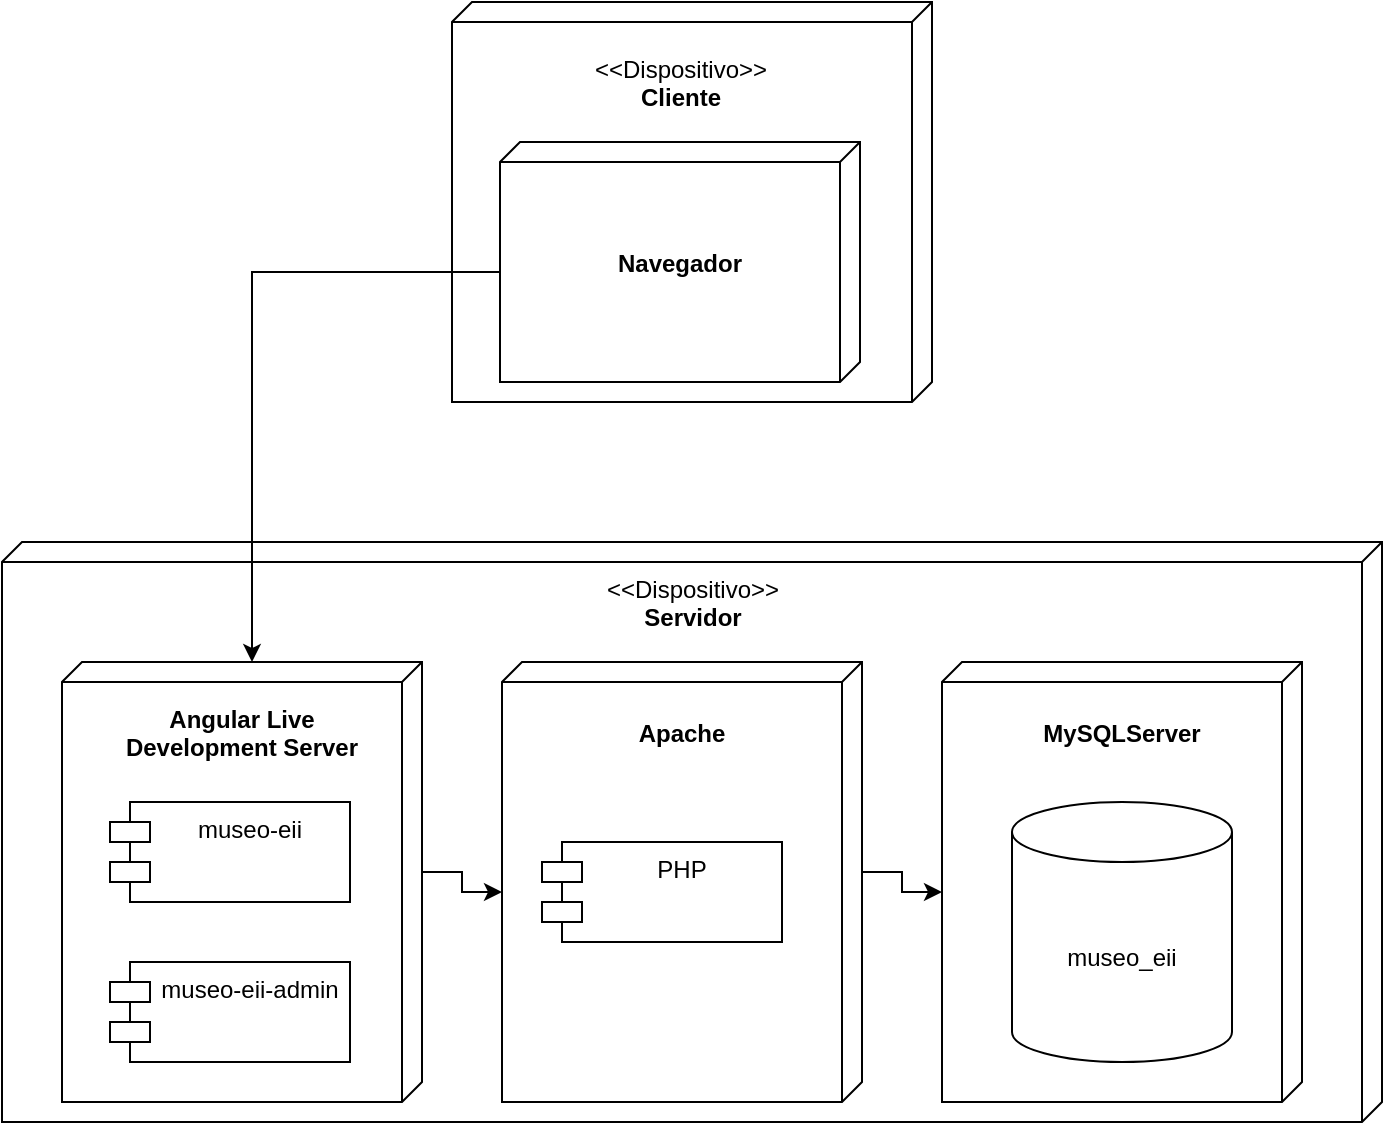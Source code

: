<mxfile version="19.0.1" type="device"><diagram id="uEbSRmO5uNUF6l8D2HPX" name="Page-1"><mxGraphModel dx="774" dy="723" grid="1" gridSize="10" guides="1" tooltips="1" connect="1" arrows="1" fold="1" page="1" pageScale="1" pageWidth="827" pageHeight="1169" math="0" shadow="0"><root><mxCell id="0"/><mxCell id="1" parent="0"/><mxCell id="BkPSjv3q6Q-VSFulsooV-5" value="" style="verticalAlign=top;align=left;spacingTop=8;spacingLeft=2;spacingRight=12;shape=cube;size=10;direction=south;fontStyle=4;html=1;" vertex="1" parent="1"><mxGeometry x="75" y="310" width="690" height="290" as="geometry"/></mxCell><mxCell id="BkPSjv3q6Q-VSFulsooV-1" value="" style="verticalAlign=top;align=left;spacingTop=8;spacingLeft=2;spacingRight=12;shape=cube;size=10;direction=south;fontStyle=4;html=1;" vertex="1" parent="1"><mxGeometry x="300" y="40" width="240" height="200" as="geometry"/></mxCell><mxCell id="BkPSjv3q6Q-VSFulsooV-2" value="&amp;lt;&amp;lt;Dispositivo&amp;gt;&amp;gt;&lt;br&gt;&lt;b&gt;Cliente&lt;/b&gt;" style="text;html=1;align=center;" vertex="1" parent="1"><mxGeometry x="369" y="60" width="90" height="40" as="geometry"/></mxCell><mxCell id="BkPSjv3q6Q-VSFulsooV-16" style="edgeStyle=orthogonalEdgeStyle;rounded=0;orthogonalLoop=1;jettySize=auto;html=1;exitX=0;exitY=0;exitDx=65;exitDy=180;exitPerimeter=0;entryX=0;entryY=0;entryDx=0;entryDy=85;entryPerimeter=0;" edge="1" parent="1" source="BkPSjv3q6Q-VSFulsooV-3" target="BkPSjv3q6Q-VSFulsooV-7"><mxGeometry relative="1" as="geometry"/></mxCell><mxCell id="BkPSjv3q6Q-VSFulsooV-3" value="" style="verticalAlign=top;align=left;spacingTop=8;spacingLeft=2;spacingRight=12;shape=cube;size=10;direction=south;fontStyle=4;html=1;" vertex="1" parent="1"><mxGeometry x="324" y="110" width="180" height="120" as="geometry"/></mxCell><mxCell id="BkPSjv3q6Q-VSFulsooV-4" value="Navegador" style="text;align=center;fontStyle=1;verticalAlign=middle;spacingLeft=3;spacingRight=3;strokeColor=none;rotatable=0;points=[[0,0.5],[1,0.5]];portConstraint=eastwest;" vertex="1" parent="1"><mxGeometry x="374" y="157" width="80" height="26" as="geometry"/></mxCell><mxCell id="BkPSjv3q6Q-VSFulsooV-6" value="&amp;lt;&amp;lt;Dispositivo&amp;gt;&amp;gt;&lt;br&gt;&lt;b&gt;Servidor&lt;/b&gt;" style="text;html=1;align=center;" vertex="1" parent="1"><mxGeometry x="372" y="320" width="96" height="40" as="geometry"/></mxCell><mxCell id="BkPSjv3q6Q-VSFulsooV-20" style="edgeStyle=orthogonalEdgeStyle;rounded=0;orthogonalLoop=1;jettySize=auto;html=1;exitX=0;exitY=0;exitDx=105;exitDy=0;exitPerimeter=0;entryX=0;entryY=0;entryDx=115;entryDy=180;entryPerimeter=0;" edge="1" parent="1" source="BkPSjv3q6Q-VSFulsooV-7" target="BkPSjv3q6Q-VSFulsooV-11"><mxGeometry relative="1" as="geometry"/></mxCell><mxCell id="BkPSjv3q6Q-VSFulsooV-7" value="" style="verticalAlign=top;align=left;spacingTop=8;spacingLeft=2;spacingRight=12;shape=cube;size=10;direction=south;fontStyle=4;html=1;" vertex="1" parent="1"><mxGeometry x="105" y="370" width="180" height="220" as="geometry"/></mxCell><mxCell id="BkPSjv3q6Q-VSFulsooV-8" value="Angular Live &#10;Development Server" style="text;align=center;fontStyle=1;verticalAlign=middle;spacingLeft=3;spacingRight=3;strokeColor=none;rotatable=0;points=[[0,0.5],[1,0.5]];portConstraint=eastwest;" vertex="1" parent="1"><mxGeometry x="155" y="392" width="80" height="26" as="geometry"/></mxCell><mxCell id="BkPSjv3q6Q-VSFulsooV-9" value="museo-eii" style="shape=module;align=left;spacingLeft=20;align=center;verticalAlign=top;" vertex="1" parent="1"><mxGeometry x="129" y="440" width="120" height="50" as="geometry"/></mxCell><mxCell id="BkPSjv3q6Q-VSFulsooV-10" value="museo-eii-admin" style="shape=module;align=left;spacingLeft=20;align=center;verticalAlign=top;" vertex="1" parent="1"><mxGeometry x="129" y="520" width="120" height="50" as="geometry"/></mxCell><mxCell id="BkPSjv3q6Q-VSFulsooV-24" style="edgeStyle=orthogonalEdgeStyle;rounded=0;orthogonalLoop=1;jettySize=auto;html=1;exitX=0;exitY=0;exitDx=105;exitDy=0;exitPerimeter=0;entryX=0;entryY=0;entryDx=115;entryDy=180;entryPerimeter=0;" edge="1" parent="1" source="BkPSjv3q6Q-VSFulsooV-11" target="BkPSjv3q6Q-VSFulsooV-21"><mxGeometry relative="1" as="geometry"/></mxCell><mxCell id="BkPSjv3q6Q-VSFulsooV-11" value="" style="verticalAlign=top;align=left;spacingTop=8;spacingLeft=2;spacingRight=12;shape=cube;size=10;direction=south;fontStyle=4;html=1;" vertex="1" parent="1"><mxGeometry x="325" y="370" width="180" height="220" as="geometry"/></mxCell><mxCell id="BkPSjv3q6Q-VSFulsooV-12" value="Apache" style="text;align=center;fontStyle=1;verticalAlign=middle;spacingLeft=3;spacingRight=3;strokeColor=none;rotatable=0;points=[[0,0.5],[1,0.5]];portConstraint=eastwest;" vertex="1" parent="1"><mxGeometry x="375" y="392" width="80" height="26" as="geometry"/></mxCell><mxCell id="BkPSjv3q6Q-VSFulsooV-13" value="PHP" style="shape=module;align=left;spacingLeft=20;align=center;verticalAlign=top;" vertex="1" parent="1"><mxGeometry x="345" y="460" width="120" height="50" as="geometry"/></mxCell><mxCell id="BkPSjv3q6Q-VSFulsooV-21" value="" style="verticalAlign=top;align=left;spacingTop=8;spacingLeft=2;spacingRight=12;shape=cube;size=10;direction=south;fontStyle=4;html=1;" vertex="1" parent="1"><mxGeometry x="545" y="370" width="180" height="220" as="geometry"/></mxCell><mxCell id="BkPSjv3q6Q-VSFulsooV-22" value="MySQLServer" style="text;align=center;fontStyle=1;verticalAlign=middle;spacingLeft=3;spacingRight=3;strokeColor=none;rotatable=0;points=[[0,0.5],[1,0.5]];portConstraint=eastwest;" vertex="1" parent="1"><mxGeometry x="595" y="392" width="80" height="26" as="geometry"/></mxCell><mxCell id="BkPSjv3q6Q-VSFulsooV-23" value="museo_eii" style="shape=cylinder3;whiteSpace=wrap;html=1;boundedLbl=1;backgroundOutline=1;size=15;" vertex="1" parent="1"><mxGeometry x="580" y="440" width="110" height="130" as="geometry"/></mxCell></root></mxGraphModel></diagram></mxfile>